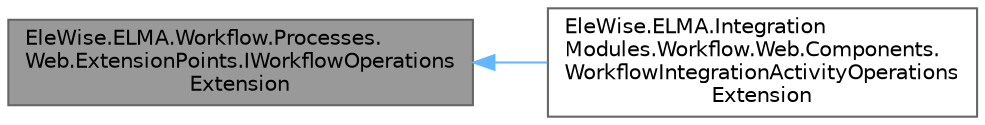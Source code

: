 digraph "EleWise.ELMA.Workflow.Processes.Web.ExtensionPoints.IWorkflowOperationsExtension"
{
 // LATEX_PDF_SIZE
  bgcolor="transparent";
  edge [fontname=Helvetica,fontsize=10,labelfontname=Helvetica,labelfontsize=10];
  node [fontname=Helvetica,fontsize=10,shape=box,height=0.2,width=0.4];
  rankdir="LR";
  Node1 [id="Node000001",label="EleWise.ELMA.Workflow.Processes.\lWeb.ExtensionPoints.IWorkflowOperations\lExtension",height=0.2,width=0.4,color="gray40", fillcolor="grey60", style="filled", fontcolor="black",tooltip="Точка расширения для работы с операциями по экземплярам процессов"];
  Node1 -> Node2 [id="edge1_Node000001_Node000002",dir="back",color="steelblue1",style="solid",tooltip=" "];
  Node2 [id="Node000002",label="EleWise.ELMA.Integration\lModules.Workflow.Web.Components.\lWorkflowIntegrationActivityOperations\lExtension",height=0.2,width=0.4,color="gray40", fillcolor="white", style="filled",tooltip=" "];
}
